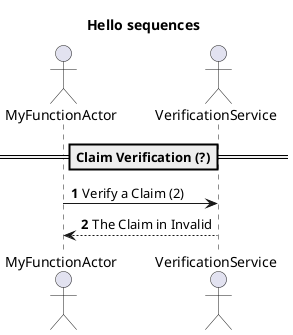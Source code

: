 @startuml
title Hello sequences

actor MyFunctionActor
actor VerificationService

autonumber
== Claim Verification (?)==
MyFunctionActor -> VerificationService : Verify a Claim (2)
VerificationService --> MyFunctionActor : The Claim in Invalid
@enduml